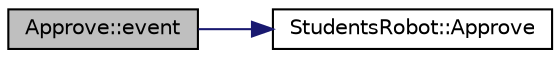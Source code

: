 digraph "Approve::event"
{
  edge [fontname="Helvetica",fontsize="10",labelfontname="Helvetica",labelfontsize="10"];
  node [fontname="Helvetica",fontsize="10",shape=record];
  rankdir="LR";
  Node4 [label="Approve::event",height=0.2,width=0.4,color="black", fillcolor="grey75", style="filled", fontcolor="black"];
  Node4 -> Node5 [color="midnightblue",fontsize="10",style="solid",fontname="Helvetica"];
  Node5 [label="StudentsRobot::Approve",height=0.2,width=0.4,color="black", fillcolor="white", style="filled",URL="$classStudentsRobot.html#aadf1ee2f5495944d55a6f3385996caf9"];
}
